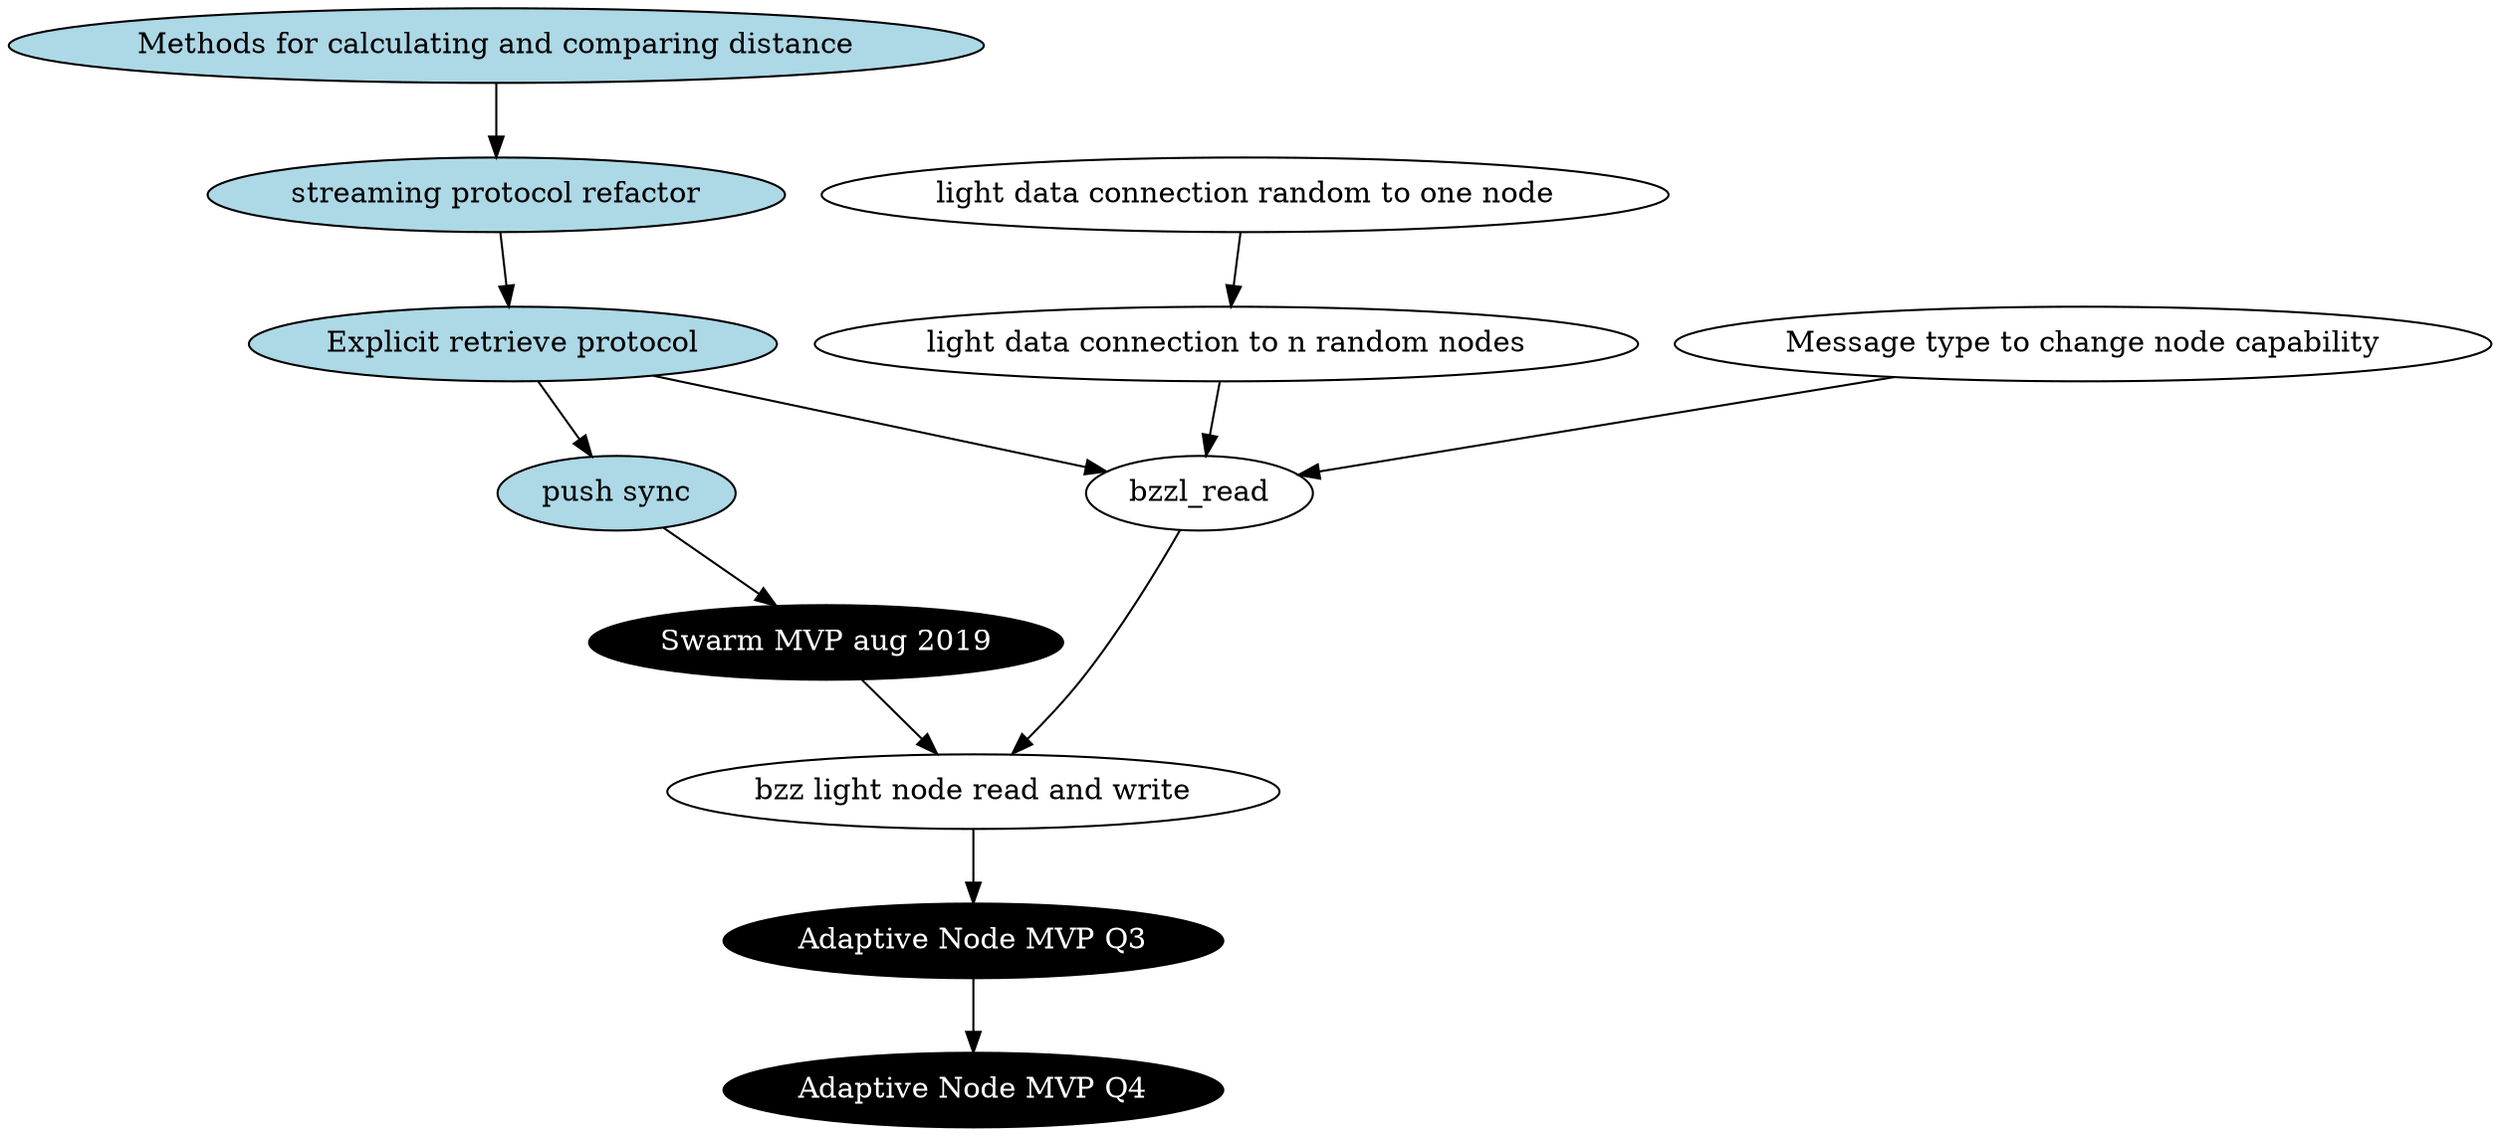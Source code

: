digraph {
	distance_core [label="Methods for calculating and comparing distance",style="filled",fillcolor="lightblue"]
	streaming_proto [label="streaming protocol refactor",style="filled",fillcolor="lightblue"]
	retrieve_proto [label="Explicit retrieve protocol",style="filled",fillcolor="lightblue"]
	pushsync [label="push sync",style="filled",fillcolor="lightblue"]
	bzzl_readwrite [label="bzz light node read and write"]
	hive_random_simple [label="light data connection random to one node"]
	hive_random_redundant [label="light data connection to n random nodes"]
	discovery_caps [label="Message type to change node capability"]
	mvp_aug [label="Swarm MVP aug 2019",style="filled",fillcolor="black",fontcolor="white"]
	mvp_q3 [label="Adaptive Node MVP Q3",style="filled",fillcolor="black",fontcolor="white"]
	mvp_q4 [label="Adaptive Node MVP Q4",style="filled",fillcolor="black",fontcolor="white"]


	distance_core -> streaming_proto -> retrieve_proto -> pushsync -> mvp_aug
	retrieve_proto -> bzzl_read
	hive_random_simple -> hive_random_redundant -> bzzl_read -> bzzl_readwrite
	discovery_caps -> bzzl_read

	mvp_aug -> bzzl_readwrite -> mvp_q3 -> mvp_q4
}

